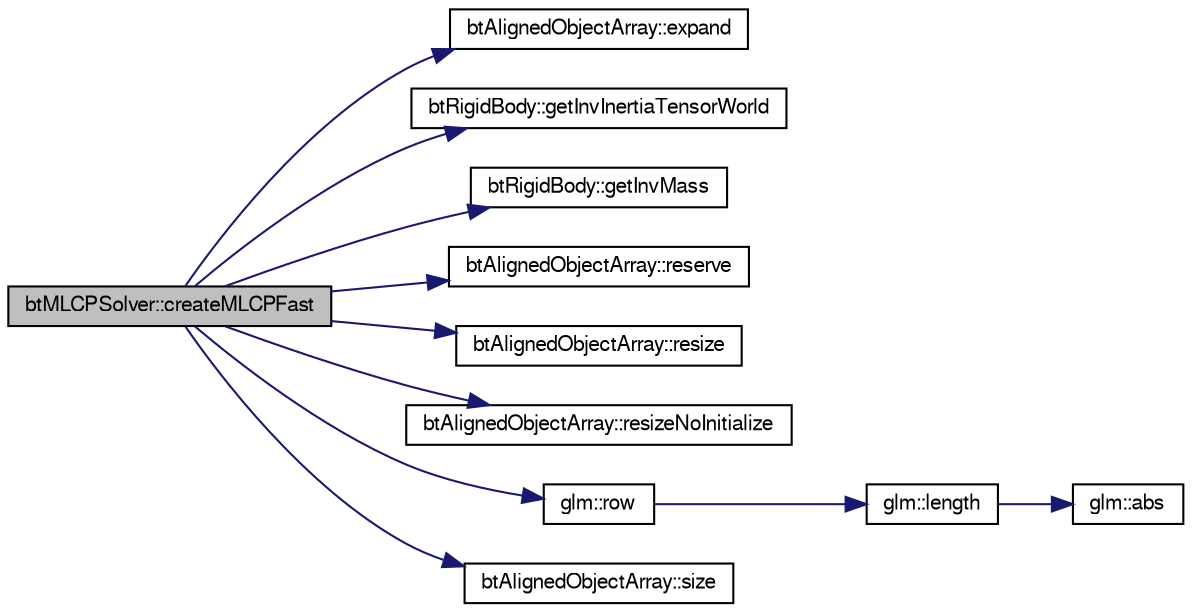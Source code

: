 digraph G
{
  bgcolor="transparent";
  edge [fontname="FreeSans",fontsize=10,labelfontname="FreeSans",labelfontsize=10];
  node [fontname="FreeSans",fontsize=10,shape=record];
  rankdir=LR;
  Node1 [label="btMLCPSolver::createMLCPFast",height=0.2,width=0.4,color="black", fillcolor="grey75", style="filled" fontcolor="black"];
  Node1 -> Node2 [color="midnightblue",fontsize=10,style="solid"];
  Node2 [label="btAlignedObjectArray::expand",height=0.2,width=0.4,color="black",URL="$classbt_aligned_object_array.html#d64affb4ed3f9db81f832cbac6b62527"];
  Node1 -> Node3 [color="midnightblue",fontsize=10,style="solid"];
  Node3 [label="btRigidBody::getInvInertiaTensorWorld",height=0.2,width=0.4,color="black",URL="$classbt_rigid_body.html#ac3284d52f4dd4628a0e0ffbc6e05908"];
  Node1 -> Node4 [color="midnightblue",fontsize=10,style="solid"];
  Node4 [label="btRigidBody::getInvMass",height=0.2,width=0.4,color="black",URL="$classbt_rigid_body.html#ff8193d59d882da6de7236b2410d7e52"];
  Node1 -> Node5 [color="midnightblue",fontsize=10,style="solid"];
  Node5 [label="btAlignedObjectArray::reserve",height=0.2,width=0.4,color="black",URL="$classbt_aligned_object_array.html#0bcdc850355c6742c66d50b16b102d9d"];
  Node1 -> Node6 [color="midnightblue",fontsize=10,style="solid"];
  Node6 [label="btAlignedObjectArray::resize",height=0.2,width=0.4,color="black",URL="$classbt_aligned_object_array.html#6a48cd9cb91d0cfa50ee1c70ef485190"];
  Node1 -> Node7 [color="midnightblue",fontsize=10,style="solid"];
  Node7 [label="btAlignedObjectArray::resizeNoInitialize",height=0.2,width=0.4,color="black",URL="$classbt_aligned_object_array.html#2cc58c74534181a7a10e5c6ab8b21227"];
  Node1 -> Node8 [color="midnightblue",fontsize=10,style="solid"];
  Node8 [label="glm::row",height=0.2,width=0.4,color="black",URL="$group__gtc__matrix__access.html#g4409b9c0604f3ed3e6f116b6680eae44"];
  Node8 -> Node9 [color="midnightblue",fontsize=10,style="solid"];
  Node9 [label="glm::length",height=0.2,width=0.4,color="black",URL="$group__core__func__geometric.html#gd73a94d9c967e619e670156356e93b7e"];
  Node9 -> Node10 [color="midnightblue",fontsize=10,style="solid"];
  Node10 [label="glm::abs",height=0.2,width=0.4,color="black",URL="$group__core__func__common.html#gab4b95b47f2918ce6e7ac279a0ba27c1"];
  Node1 -> Node11 [color="midnightblue",fontsize=10,style="solid"];
  Node11 [label="btAlignedObjectArray::size",height=0.2,width=0.4,color="black",URL="$classbt_aligned_object_array.html#6bdd14c7599ecb95e8d83dd5a715f9b7",tooltip="return the number of elements in the array"];
}
